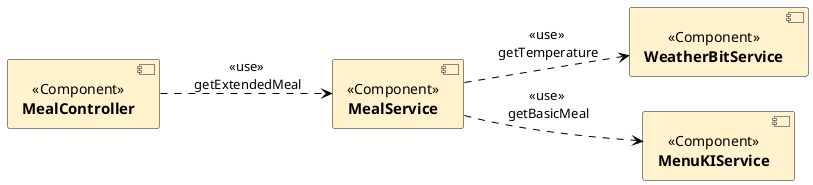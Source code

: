 @startuml code organization Runtime
left to right direction
skinparam component {
    backgroundColor<<Component>> #fff2cc
    FontStyle normal
}

[===MealController] <<Component>> as a
[===MealService] <<Component>> as b
[===WeatherBitService] <<Component>> as c
[===MenuKIService] <<Component>> as d

a --> b  #black;line.dashed;:<<use>>\n getExtendedMeal
b --> c  #black;line.dashed;:<<use>>\n getTemperature
b --> d  #black;line.dashed;:<<use>>\n getBasicMeal
@enduml